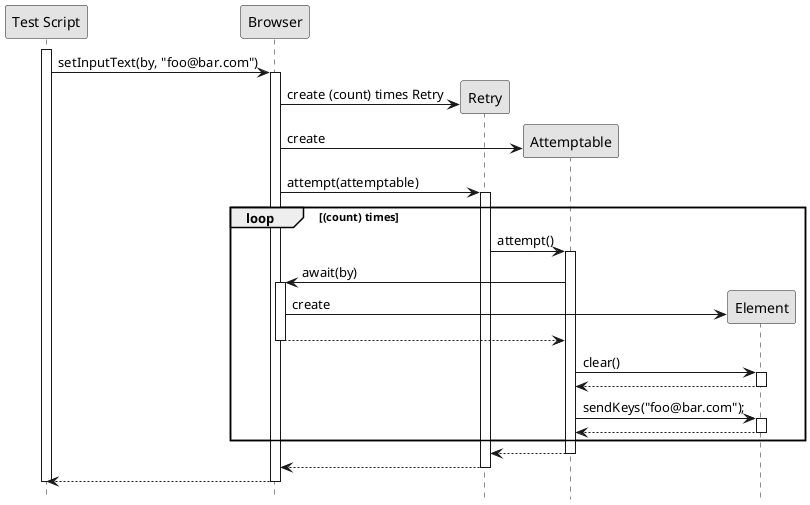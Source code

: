 @startuml

hide footbox
skinparam monochrome true
skinparam shadowing false

participant "Test Script"
participant Browser
participant Retry
participant Attemptable
participant Element

activate "Test Script"

"Test Script" -> Browser : setInputText(by, "foo@bar.com")
activate Browser

create Retry
Browser -> Retry : create (count) times Retry

create Attemptable
Browser -> Attemptable : create

Browser -> Retry : attempt(attemptable)
activate Retry

loop (count) times

Retry -> Attemptable : attempt()
activate Attemptable

Attemptable -> Browser : await(by)
activate Browser

create Element
Browser -> Element : create

Browser --> Attemptable
deactivate Browser

Attemptable -> Element : clear()
activate Element
Element --> Attemptable
deactivate Element

Attemptable -> Element : sendKeys("foo@bar.com");
activate Element
Element --> Attemptable
deactivate Element

deactivate Element

end loop

Attemptable --> Retry
deactivate Attemptable

Retry --> Browser
deactivate Retry

Browser --> "Test Script"
deactivate Browser

deactivate "Test Script"

@enduml
